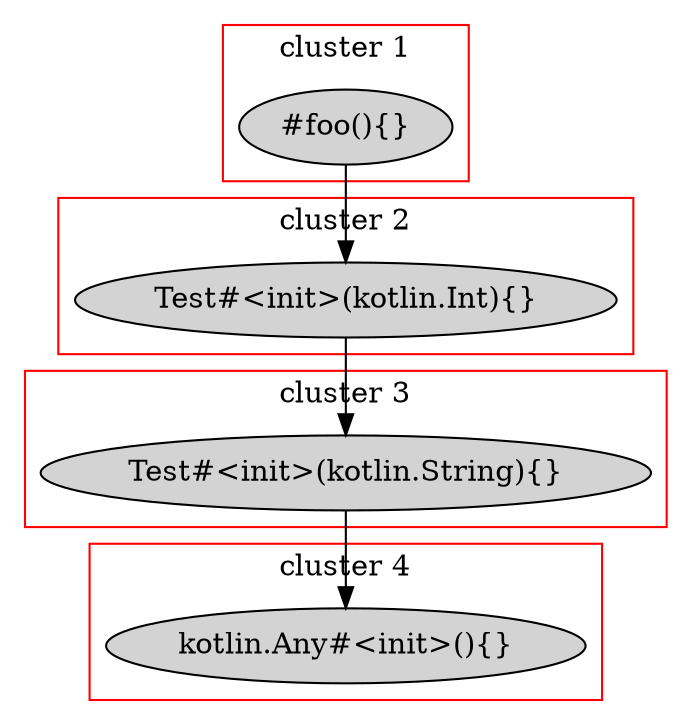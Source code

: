 digraph call_graph {

    subgraph "cluster_1" {
        node [style=filled];
        label="cluster 1";
        color=red;
        "#foo(){}" [label="#foo(){}",];
    }
    subgraph "cluster_2" {
        node [style=filled];
        label="cluster 2";
        color=red;
        "Test#<init>(kotlin.Int){}" [label="Test#<init>(kotlin.Int){}",];
    }
    subgraph "cluster_3" {
        node [style=filled];
        label="cluster 3";
        color=red;
        "Test#<init>(kotlin.String){}" [label="Test#<init>(kotlin.String){}",];
    }
    subgraph "cluster_4" {
        node [style=filled];
        label="cluster 4";
        color=red;
        "kotlin.Any#<init>(){}" [label="kotlin.Any#<init>(){}",];
    }
    "#foo(){}" -> "Test#<init>(kotlin.Int){}";
    "Test#<init>(kotlin.Int){}" -> "Test#<init>(kotlin.String){}";
    "Test#<init>(kotlin.String){}" -> "kotlin.Any#<init>(){}";
}

